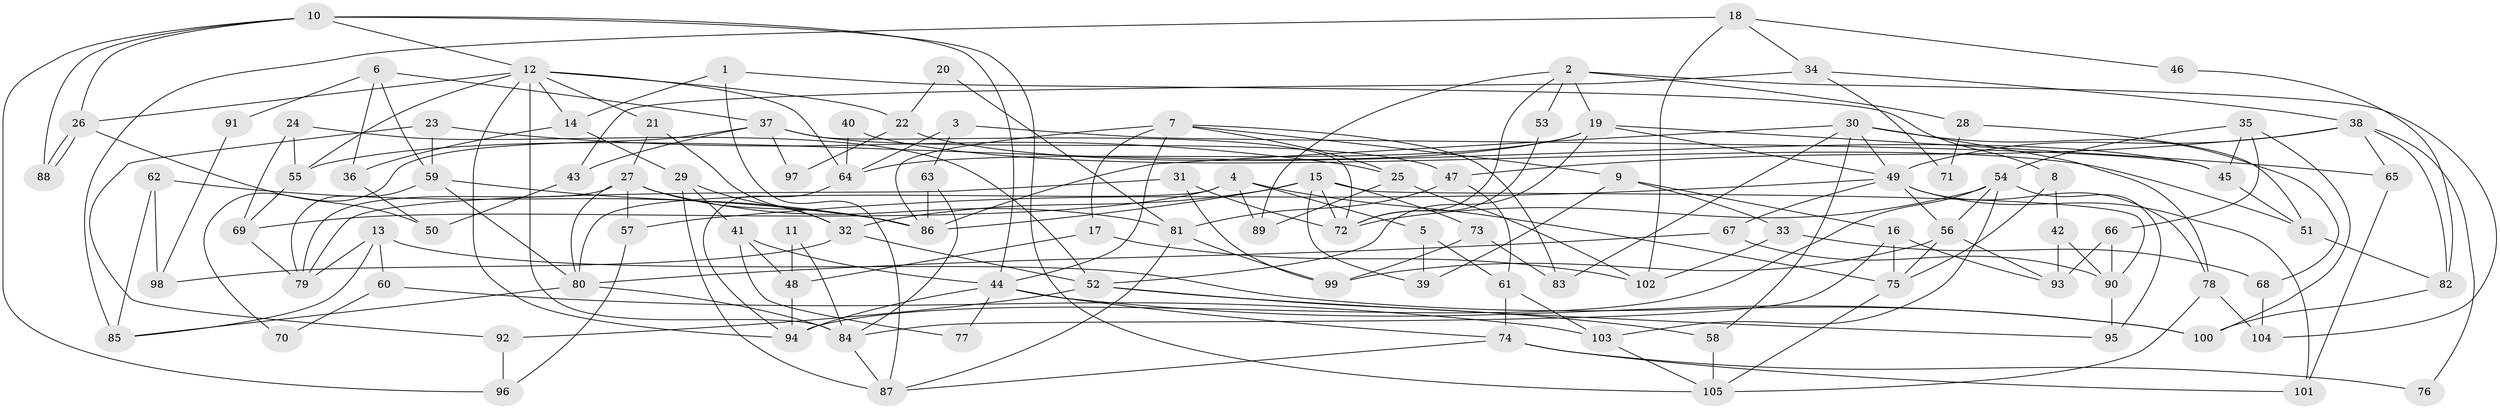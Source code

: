 // Generated by graph-tools (version 1.1) at 2025/15/03/09/25 04:15:03]
// undirected, 105 vertices, 210 edges
graph export_dot {
graph [start="1"]
  node [color=gray90,style=filled];
  1;
  2;
  3;
  4;
  5;
  6;
  7;
  8;
  9;
  10;
  11;
  12;
  13;
  14;
  15;
  16;
  17;
  18;
  19;
  20;
  21;
  22;
  23;
  24;
  25;
  26;
  27;
  28;
  29;
  30;
  31;
  32;
  33;
  34;
  35;
  36;
  37;
  38;
  39;
  40;
  41;
  42;
  43;
  44;
  45;
  46;
  47;
  48;
  49;
  50;
  51;
  52;
  53;
  54;
  55;
  56;
  57;
  58;
  59;
  60;
  61;
  62;
  63;
  64;
  65;
  66;
  67;
  68;
  69;
  70;
  71;
  72;
  73;
  74;
  75;
  76;
  77;
  78;
  79;
  80;
  81;
  82;
  83;
  84;
  85;
  86;
  87;
  88;
  89;
  90;
  91;
  92;
  93;
  94;
  95;
  96;
  97;
  98;
  99;
  100;
  101;
  102;
  103;
  104;
  105;
  1 -- 87;
  1 -- 8;
  1 -- 14;
  2 -- 19;
  2 -- 72;
  2 -- 28;
  2 -- 53;
  2 -- 89;
  2 -- 104;
  3 -- 63;
  3 -- 64;
  3 -- 45;
  4 -- 80;
  4 -- 69;
  4 -- 5;
  4 -- 75;
  4 -- 89;
  5 -- 61;
  5 -- 39;
  6 -- 36;
  6 -- 59;
  6 -- 37;
  6 -- 91;
  7 -- 86;
  7 -- 17;
  7 -- 9;
  7 -- 25;
  7 -- 44;
  7 -- 83;
  8 -- 75;
  8 -- 42;
  9 -- 39;
  9 -- 16;
  9 -- 33;
  10 -- 26;
  10 -- 105;
  10 -- 12;
  10 -- 44;
  10 -- 88;
  10 -- 96;
  11 -- 48;
  11 -- 84;
  12 -- 94;
  12 -- 14;
  12 -- 21;
  12 -- 22;
  12 -- 26;
  12 -- 55;
  12 -- 64;
  12 -- 84;
  13 -- 79;
  13 -- 100;
  13 -- 60;
  13 -- 85;
  14 -- 29;
  14 -- 36;
  15 -- 86;
  15 -- 72;
  15 -- 32;
  15 -- 39;
  15 -- 73;
  15 -- 90;
  16 -- 84;
  16 -- 75;
  16 -- 93;
  17 -- 102;
  17 -- 48;
  18 -- 102;
  18 -- 85;
  18 -- 34;
  18 -- 46;
  19 -- 52;
  19 -- 64;
  19 -- 49;
  19 -- 55;
  19 -- 65;
  20 -- 81;
  20 -- 22;
  21 -- 27;
  21 -- 32;
  22 -- 45;
  22 -- 97;
  23 -- 25;
  23 -- 59;
  23 -- 92;
  24 -- 52;
  24 -- 55;
  24 -- 69;
  25 -- 89;
  25 -- 102;
  26 -- 88;
  26 -- 88;
  26 -- 50;
  27 -- 79;
  27 -- 86;
  27 -- 57;
  27 -- 80;
  27 -- 81;
  28 -- 51;
  28 -- 71;
  29 -- 32;
  29 -- 41;
  29 -- 87;
  30 -- 83;
  30 -- 58;
  30 -- 49;
  30 -- 68;
  30 -- 78;
  30 -- 86;
  31 -- 99;
  31 -- 72;
  31 -- 79;
  32 -- 52;
  32 -- 98;
  33 -- 68;
  33 -- 102;
  34 -- 38;
  34 -- 43;
  34 -- 71;
  35 -- 54;
  35 -- 66;
  35 -- 45;
  35 -- 100;
  36 -- 50;
  37 -- 47;
  37 -- 43;
  37 -- 70;
  37 -- 72;
  37 -- 97;
  38 -- 49;
  38 -- 65;
  38 -- 47;
  38 -- 76;
  38 -- 82;
  40 -- 51;
  40 -- 64;
  41 -- 44;
  41 -- 48;
  41 -- 77;
  42 -- 90;
  42 -- 93;
  43 -- 50;
  44 -- 74;
  44 -- 77;
  44 -- 94;
  44 -- 100;
  45 -- 51;
  46 -- 82;
  47 -- 81;
  47 -- 61;
  48 -- 94;
  49 -- 56;
  49 -- 57;
  49 -- 67;
  49 -- 78;
  49 -- 101;
  51 -- 82;
  52 -- 92;
  52 -- 58;
  52 -- 95;
  53 -- 72;
  54 -- 56;
  54 -- 95;
  54 -- 72;
  54 -- 94;
  54 -- 103;
  55 -- 69;
  56 -- 75;
  56 -- 93;
  56 -- 99;
  57 -- 96;
  58 -- 105;
  59 -- 80;
  59 -- 79;
  59 -- 86;
  60 -- 103;
  60 -- 70;
  61 -- 103;
  61 -- 74;
  62 -- 85;
  62 -- 86;
  62 -- 98;
  63 -- 86;
  63 -- 84;
  64 -- 94;
  65 -- 101;
  66 -- 93;
  66 -- 90;
  67 -- 80;
  67 -- 90;
  68 -- 104;
  69 -- 79;
  73 -- 99;
  73 -- 83;
  74 -- 76;
  74 -- 87;
  74 -- 101;
  75 -- 105;
  78 -- 104;
  78 -- 105;
  80 -- 84;
  80 -- 85;
  81 -- 87;
  81 -- 99;
  82 -- 100;
  84 -- 87;
  90 -- 95;
  91 -- 98;
  92 -- 96;
  103 -- 105;
}

